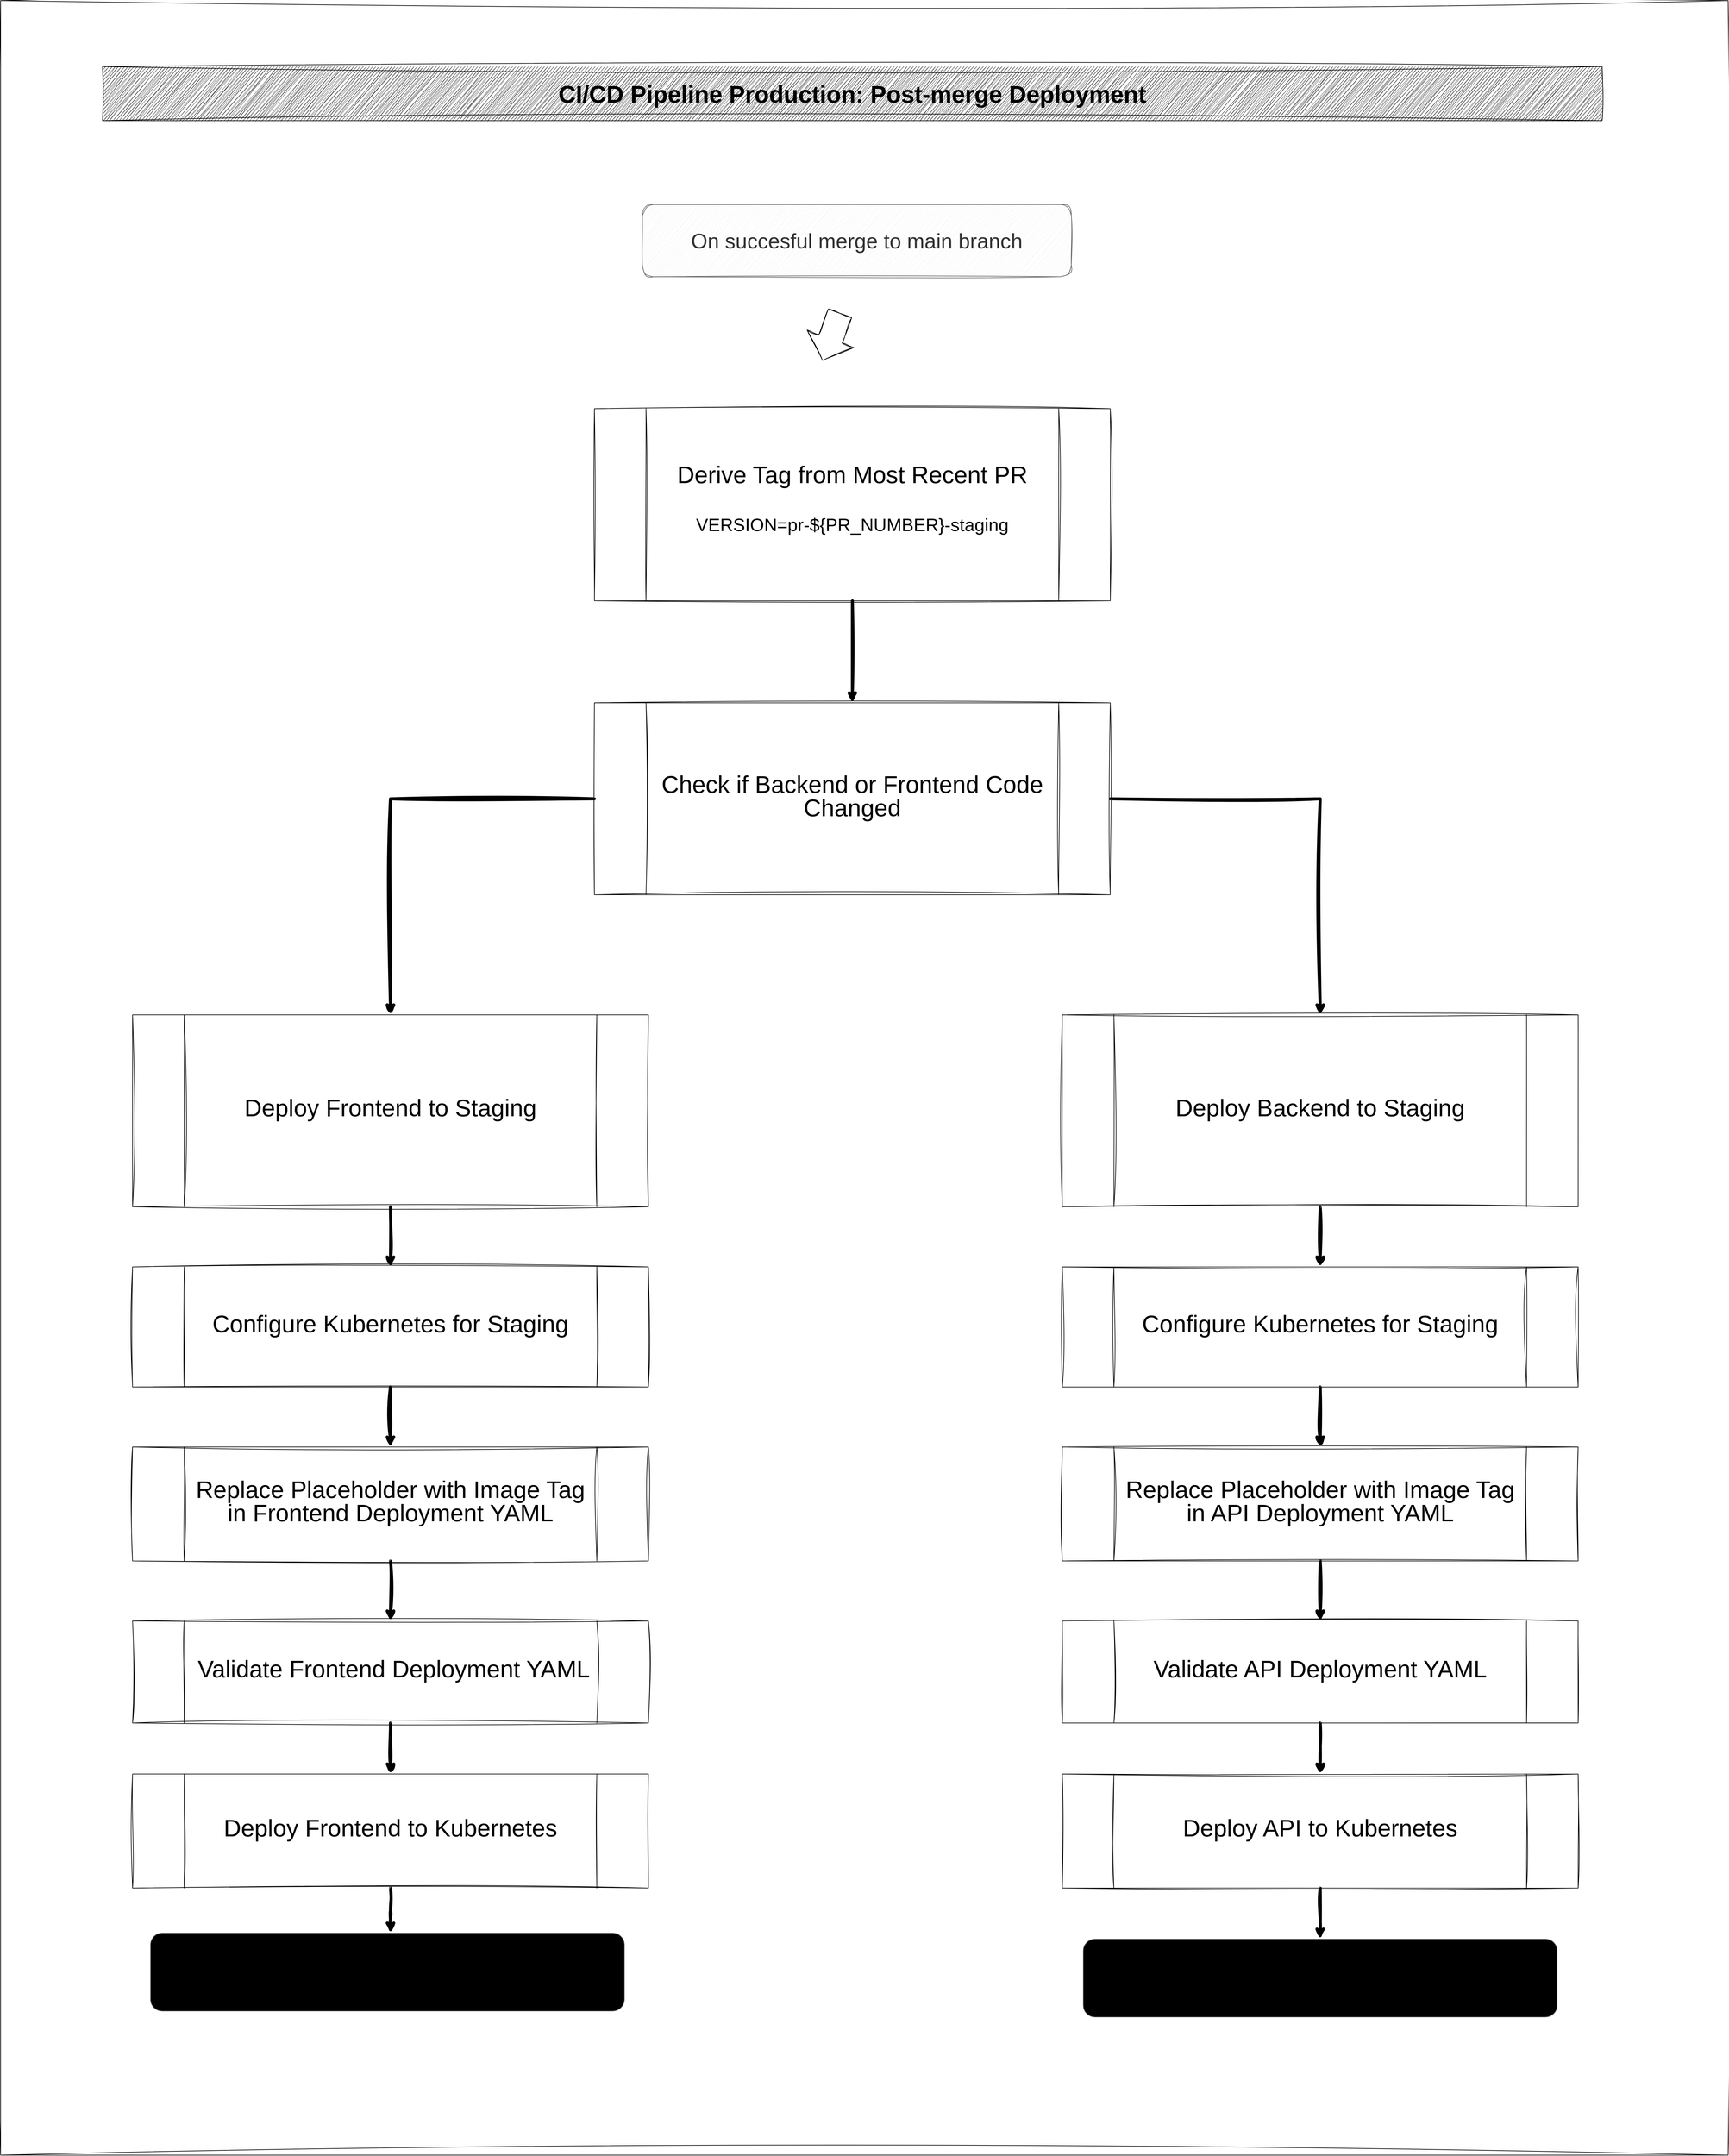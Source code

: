 <mxfile version="26.0.4">
  <diagram name="Page-1" id="xsqAvJYtiU9paK9qQnPt">
    <mxGraphModel dx="6210" dy="3925" grid="1" gridSize="10" guides="1" tooltips="1" connect="1" arrows="1" fold="1" page="1" pageScale="1" pageWidth="4000" pageHeight="3000" math="0" shadow="0">
      <root>
        <mxCell id="0" />
        <mxCell id="1" parent="0" />
        <mxCell id="g_kRiC7rcgScj7BYL8Py-22" value="" style="rounded=0;whiteSpace=wrap;html=1;fillColor=light-dark(#FFFFFF,#000000);sketch=1;curveFitting=1;jiggle=2;" vertex="1" parent="1">
          <mxGeometry x="620" y="230" width="2880" height="3590" as="geometry" />
        </mxCell>
        <mxCell id="g_kRiC7rcgScj7BYL8Py-23" value="&lt;span style=&quot;font-size: 40px;&quot;&gt;&lt;b&gt;CI/CD Pipeline Production: Post-merge Deployment&lt;/b&gt;&lt;/span&gt;" style="rounded=0;whiteSpace=wrap;html=1;fillColor=light-dark(#000000,#FF3333);sketch=1;curveFitting=1;jiggle=2;fillStyle=hachure;" vertex="1" parent="1">
          <mxGeometry x="790" y="340" width="2500" height="90" as="geometry" />
        </mxCell>
        <mxCell id="g_kRiC7rcgScj7BYL8Py-24" style="edgeStyle=orthogonalEdgeStyle;rounded=0;orthogonalLoop=1;jettySize=auto;html=1;exitX=0.5;exitY=1;exitDx=0;exitDy=0;entryX=0.5;entryY=0;entryDx=0;entryDy=0;strokeWidth=5;startArrow=none;startFill=0;sketch=1;curveFitting=1;jiggle=2;" edge="1" parent="1" source="g_kRiC7rcgScj7BYL8Py-25" target="g_kRiC7rcgScj7BYL8Py-28">
          <mxGeometry relative="1" as="geometry" />
        </mxCell>
        <mxCell id="g_kRiC7rcgScj7BYL8Py-25" value="&lt;font style=&quot;line-height: 240%; font-size: 40px;&quot;&gt;&lt;font style=&quot;color: light-dark(rgb(0, 0, 0), rgb(178, 190, 129));&quot;&gt;Derive Tag&lt;/font&gt; from Most Recent PR&lt;/font&gt;&lt;div style=&quot;line-height: 240%;&quot;&gt;&lt;span style=&quot;font-size: 30px; background-color: transparent; line-height: 240%;&quot;&gt;&lt;font style=&quot;color: light-dark(rgb(0, 0, 0), rgb(231, 209, 187));&quot;&gt;VERSION=pr-${PR_NUMBER}-staging&lt;/font&gt;&lt;/span&gt;&lt;div&gt;&lt;font style=&quot;&quot;&gt;&lt;div style=&quot;font-size: 35px;&quot;&gt;&lt;br&gt;&lt;/div&gt;&lt;/font&gt;&lt;/div&gt;&lt;/div&gt;" style="shape=process;whiteSpace=wrap;html=1;backgroundOutline=1;sketch=1;curveFitting=1;jiggle=2;fillColor=light-dark(#FFFFFF,#000000);" vertex="1" parent="1">
          <mxGeometry x="1610" y="910" width="860" height="320" as="geometry" />
        </mxCell>
        <mxCell id="g_kRiC7rcgScj7BYL8Py-26" style="edgeStyle=orthogonalEdgeStyle;rounded=0;orthogonalLoop=1;jettySize=auto;html=1;exitX=0;exitY=0.5;exitDx=0;exitDy=0;entryX=0.5;entryY=0;entryDx=0;entryDy=0;strokeWidth=5;sketch=1;curveFitting=1;jiggle=2;" edge="1" parent="1" source="g_kRiC7rcgScj7BYL8Py-28" target="g_kRiC7rcgScj7BYL8Py-30">
          <mxGeometry relative="1" as="geometry" />
        </mxCell>
        <mxCell id="g_kRiC7rcgScj7BYL8Py-27" style="edgeStyle=orthogonalEdgeStyle;rounded=0;orthogonalLoop=1;jettySize=auto;html=1;exitX=1;exitY=0.5;exitDx=0;exitDy=0;entryX=0.5;entryY=0;entryDx=0;entryDy=0;strokeWidth=5;sketch=1;curveFitting=1;jiggle=2;" edge="1" parent="1" source="g_kRiC7rcgScj7BYL8Py-28" target="g_kRiC7rcgScj7BYL8Py-32">
          <mxGeometry relative="1" as="geometry" />
        </mxCell>
        <mxCell id="g_kRiC7rcgScj7BYL8Py-28" value="&lt;div style=&quot;line-height: 240%;&quot;&gt;&lt;span style=&quot;background-color: transparent; line-height: 240%;&quot;&gt;&lt;span style=&quot;font-size: 40px;&quot;&gt;Check if Backend or Frontend Code Changed&lt;/span&gt;&lt;/span&gt;&lt;/div&gt;" style="shape=process;whiteSpace=wrap;html=1;backgroundOutline=1;sketch=1;curveFitting=1;jiggle=2;fillColor=light-dark(#FFFFFF,#000000);" vertex="1" parent="1">
          <mxGeometry x="1610" y="1400" width="860" height="320" as="geometry" />
        </mxCell>
        <mxCell id="g_kRiC7rcgScj7BYL8Py-29" style="edgeStyle=orthogonalEdgeStyle;rounded=0;orthogonalLoop=1;jettySize=auto;html=1;exitX=0.5;exitY=1;exitDx=0;exitDy=0;entryX=0.5;entryY=0;entryDx=0;entryDy=0;strokeWidth=5;sketch=1;curveFitting=1;jiggle=2;" edge="1" parent="1" source="g_kRiC7rcgScj7BYL8Py-30" target="g_kRiC7rcgScj7BYL8Py-34">
          <mxGeometry relative="1" as="geometry" />
        </mxCell>
        <mxCell id="g_kRiC7rcgScj7BYL8Py-30" value="&lt;div style=&quot;line-height: 240%;&quot;&gt;&lt;span style=&quot;font-size: 40px;&quot;&gt;&lt;font style=&quot;color: light-dark(rgb(0, 0, 0), rgb(178, 190, 129));&quot;&gt;Deploy Frontend to Staging&lt;/font&gt;&lt;/span&gt;&lt;/div&gt;" style="shape=process;whiteSpace=wrap;html=1;backgroundOutline=1;sketch=1;curveFitting=1;jiggle=2;gradientColor=none;fillColor=light-dark(#FFFFFF,#000000);" vertex="1" parent="1">
          <mxGeometry x="840" y="1920" width="860" height="320" as="geometry" />
        </mxCell>
        <mxCell id="g_kRiC7rcgScj7BYL8Py-31" style="edgeStyle=orthogonalEdgeStyle;rounded=0;orthogonalLoop=1;jettySize=auto;html=1;exitX=0.5;exitY=1;exitDx=0;exitDy=0;entryX=0.5;entryY=0;entryDx=0;entryDy=0;strokeWidth=5;sketch=1;curveFitting=1;jiggle=2;" edge="1" parent="1" source="g_kRiC7rcgScj7BYL8Py-32" target="g_kRiC7rcgScj7BYL8Py-36">
          <mxGeometry relative="1" as="geometry" />
        </mxCell>
        <mxCell id="g_kRiC7rcgScj7BYL8Py-32" value="&lt;div style=&quot;line-height: 240%;&quot;&gt;&lt;span style=&quot;font-size: 40px;&quot;&gt;&lt;font style=&quot;color: light-dark(rgb(0, 0, 0), rgb(178, 190, 129));&quot;&gt;Deploy Backend to Staging&lt;/font&gt;&lt;/span&gt;&lt;/div&gt;" style="shape=process;whiteSpace=wrap;html=1;backgroundOutline=1;sketch=1;curveFitting=1;jiggle=2;fillColor=light-dark(#FFFFFF,#000000);" vertex="1" parent="1">
          <mxGeometry x="2390" y="1920" width="860" height="320" as="geometry" />
        </mxCell>
        <mxCell id="g_kRiC7rcgScj7BYL8Py-33" style="edgeStyle=orthogonalEdgeStyle;rounded=0;orthogonalLoop=1;jettySize=auto;html=1;exitX=0.5;exitY=1;exitDx=0;exitDy=0;entryX=0.5;entryY=0;entryDx=0;entryDy=0;strokeWidth=5;sketch=1;curveFitting=1;jiggle=2;" edge="1" parent="1" source="g_kRiC7rcgScj7BYL8Py-34" target="g_kRiC7rcgScj7BYL8Py-38">
          <mxGeometry relative="1" as="geometry" />
        </mxCell>
        <mxCell id="g_kRiC7rcgScj7BYL8Py-34" value="&lt;div style=&quot;line-height: 240%;&quot;&gt;&lt;span style=&quot;font-size: 40px;&quot;&gt;Configure Kubernetes for Staging&lt;/span&gt;&lt;/div&gt;" style="shape=process;whiteSpace=wrap;html=1;backgroundOutline=1;sketch=1;curveFitting=1;jiggle=2;fillColor=light-dark(#FFFFFF,#000000);" vertex="1" parent="1">
          <mxGeometry x="840" y="2340" width="860" height="200" as="geometry" />
        </mxCell>
        <mxCell id="g_kRiC7rcgScj7BYL8Py-35" style="edgeStyle=orthogonalEdgeStyle;rounded=0;orthogonalLoop=1;jettySize=auto;html=1;exitX=0.5;exitY=1;exitDx=0;exitDy=0;entryX=0.5;entryY=0;entryDx=0;entryDy=0;strokeWidth=5;sketch=1;curveFitting=1;jiggle=2;" edge="1" parent="1" source="g_kRiC7rcgScj7BYL8Py-36" target="g_kRiC7rcgScj7BYL8Py-44">
          <mxGeometry relative="1" as="geometry" />
        </mxCell>
        <mxCell id="g_kRiC7rcgScj7BYL8Py-36" value="&lt;div style=&quot;line-height: 240%;&quot;&gt;&lt;span style=&quot;font-size: 40px;&quot;&gt;Configure Kubernetes for Staging&lt;/span&gt;&lt;/div&gt;" style="shape=process;whiteSpace=wrap;html=1;backgroundOutline=1;sketch=1;curveFitting=1;jiggle=2;fillColor=light-dark(#FFFFFF,#000000);" vertex="1" parent="1">
          <mxGeometry x="2390" y="2340" width="860" height="200" as="geometry" />
        </mxCell>
        <mxCell id="g_kRiC7rcgScj7BYL8Py-37" style="edgeStyle=orthogonalEdgeStyle;rounded=0;orthogonalLoop=1;jettySize=auto;html=1;exitX=0.5;exitY=1;exitDx=0;exitDy=0;entryX=0.5;entryY=0;entryDx=0;entryDy=0;strokeWidth=5;sketch=1;curveFitting=1;jiggle=2;" edge="1" parent="1" source="g_kRiC7rcgScj7BYL8Py-38" target="g_kRiC7rcgScj7BYL8Py-40">
          <mxGeometry relative="1" as="geometry" />
        </mxCell>
        <mxCell id="g_kRiC7rcgScj7BYL8Py-38" value="&lt;div style=&quot;line-height: 240%;&quot;&gt;&lt;span style=&quot;font-size: 40px;&quot;&gt;Replace Placeholder with Image Tag in Frontend Deployment YAML&lt;/span&gt;&lt;/div&gt;" style="shape=process;whiteSpace=wrap;html=1;backgroundOutline=1;sketch=1;curveFitting=1;jiggle=2;fillColor=light-dark(#FFFFFF,#000000);" vertex="1" parent="1">
          <mxGeometry x="840" y="2640" width="860" height="190" as="geometry" />
        </mxCell>
        <mxCell id="g_kRiC7rcgScj7BYL8Py-39" style="edgeStyle=orthogonalEdgeStyle;rounded=0;orthogonalLoop=1;jettySize=auto;html=1;exitX=0.5;exitY=1;exitDx=0;exitDy=0;entryX=0.5;entryY=0;entryDx=0;entryDy=0;strokeWidth=5;sketch=1;curveFitting=1;jiggle=2;" edge="1" parent="1" source="g_kRiC7rcgScj7BYL8Py-40" target="g_kRiC7rcgScj7BYL8Py-42">
          <mxGeometry relative="1" as="geometry" />
        </mxCell>
        <mxCell id="g_kRiC7rcgScj7BYL8Py-40" value="&lt;div style=&quot;line-height: 240%;&quot;&gt;&lt;span style=&quot;font-size: 40px;&quot;&gt;&amp;nbsp;Validate Frontend Deployment YAML&lt;/span&gt;&lt;/div&gt;" style="shape=process;whiteSpace=wrap;html=1;backgroundOutline=1;sketch=1;curveFitting=1;jiggle=2;fillColor=light-dark(#FFFFFF,#000000);" vertex="1" parent="1">
          <mxGeometry x="840" y="2930" width="860" height="170" as="geometry" />
        </mxCell>
        <mxCell id="g_kRiC7rcgScj7BYL8Py-41" style="edgeStyle=orthogonalEdgeStyle;rounded=0;orthogonalLoop=1;jettySize=auto;html=1;exitX=0.5;exitY=1;exitDx=0;exitDy=0;entryX=0.5;entryY=0;entryDx=0;entryDy=0;strokeWidth=5;sketch=1;curveFitting=1;jiggle=2;" edge="1" parent="1" source="g_kRiC7rcgScj7BYL8Py-42">
          <mxGeometry relative="1" as="geometry">
            <mxPoint x="1270" y="3450" as="targetPoint" />
          </mxGeometry>
        </mxCell>
        <mxCell id="g_kRiC7rcgScj7BYL8Py-42" value="&lt;div style=&quot;line-height: 240%;&quot;&gt;&lt;span style=&quot;font-size: 40px;&quot;&gt;Deploy Frontend to Kubernetes&lt;/span&gt;&lt;/div&gt;" style="shape=process;whiteSpace=wrap;html=1;backgroundOutline=1;sketch=1;curveFitting=1;jiggle=2;fillColor=light-dark(#FFFFFF,#000000);" vertex="1" parent="1">
          <mxGeometry x="840" y="3185" width="860" height="190" as="geometry" />
        </mxCell>
        <mxCell id="g_kRiC7rcgScj7BYL8Py-43" style="edgeStyle=orthogonalEdgeStyle;rounded=0;orthogonalLoop=1;jettySize=auto;html=1;exitX=0.5;exitY=1;exitDx=0;exitDy=0;entryX=0.5;entryY=0;entryDx=0;entryDy=0;strokeWidth=5;sketch=1;curveFitting=1;jiggle=2;" edge="1" parent="1" source="g_kRiC7rcgScj7BYL8Py-44" target="g_kRiC7rcgScj7BYL8Py-46">
          <mxGeometry relative="1" as="geometry" />
        </mxCell>
        <mxCell id="g_kRiC7rcgScj7BYL8Py-44" value="&lt;div style=&quot;line-height: 240%;&quot;&gt;&lt;span style=&quot;font-size: 40px;&quot;&gt;Replace Placeholder with Image Tag in API Deployment YAML&lt;/span&gt;&lt;/div&gt;" style="shape=process;whiteSpace=wrap;html=1;backgroundOutline=1;sketch=1;curveFitting=1;jiggle=2;fillColor=light-dark(#FFFFFF,#000000);" vertex="1" parent="1">
          <mxGeometry x="2390" y="2640" width="860" height="190" as="geometry" />
        </mxCell>
        <mxCell id="g_kRiC7rcgScj7BYL8Py-45" style="edgeStyle=orthogonalEdgeStyle;rounded=0;orthogonalLoop=1;jettySize=auto;html=1;exitX=0.5;exitY=1;exitDx=0;exitDy=0;entryX=0.5;entryY=0;entryDx=0;entryDy=0;strokeWidth=5;sketch=1;curveFitting=1;jiggle=2;" edge="1" parent="1" source="g_kRiC7rcgScj7BYL8Py-46" target="g_kRiC7rcgScj7BYL8Py-48">
          <mxGeometry relative="1" as="geometry" />
        </mxCell>
        <mxCell id="g_kRiC7rcgScj7BYL8Py-46" value="&lt;div style=&quot;line-height: 240%;&quot;&gt;&lt;span style=&quot;font-size: 40px;&quot;&gt;Validate API Deployment YAML&lt;/span&gt;&lt;/div&gt;" style="shape=process;whiteSpace=wrap;html=1;backgroundOutline=1;sketch=1;curveFitting=1;jiggle=2;fillColor=light-dark(#FFFFFF,#000000);" vertex="1" parent="1">
          <mxGeometry x="2390" y="2930" width="860" height="170" as="geometry" />
        </mxCell>
        <mxCell id="g_kRiC7rcgScj7BYL8Py-47" style="edgeStyle=orthogonalEdgeStyle;rounded=0;orthogonalLoop=1;jettySize=auto;html=1;exitX=0.5;exitY=1;exitDx=0;exitDy=0;entryX=0.5;entryY=0;entryDx=0;entryDy=0;strokeWidth=5;sketch=1;curveFitting=1;jiggle=2;" edge="1" parent="1" source="g_kRiC7rcgScj7BYL8Py-48" target="g_kRiC7rcgScj7BYL8Py-51">
          <mxGeometry relative="1" as="geometry" />
        </mxCell>
        <mxCell id="g_kRiC7rcgScj7BYL8Py-48" value="&lt;div style=&quot;line-height: 240%;&quot;&gt;&lt;span style=&quot;font-size: 40px;&quot;&gt;Deploy API to Kubernetes&lt;/span&gt;&lt;/div&gt;" style="shape=process;whiteSpace=wrap;html=1;backgroundOutline=1;sketch=1;curveFitting=1;jiggle=2;fillColor=light-dark(#FFFFFF,#000000);" vertex="1" parent="1">
          <mxGeometry x="2390" y="3185" width="860" height="190" as="geometry" />
        </mxCell>
        <mxCell id="g_kRiC7rcgScj7BYL8Py-49" value="&lt;font style=&quot;font-size: 35px;&quot;&gt;On succesful merge to main branch&lt;/font&gt;" style="rounded=1;whiteSpace=wrap;html=1;fillStyle=dots;fillColor=#f5f5f5;strokeColor=#666666;fontColor=#333333;sketch=1;curveFitting=1;jiggle=2;" vertex="1" parent="1">
          <mxGeometry x="1690" y="570" width="715" height="120" as="geometry" />
        </mxCell>
        <mxCell id="g_kRiC7rcgScj7BYL8Py-50" value="" style="shape=flexArrow;endArrow=classic;html=1;rounded=0;sketch=1;curveFitting=1;jiggle=2;endWidth=40.769;endSize=12.462;width=41.429;exitX=0.486;exitY=0.145;exitDx=0;exitDy=0;exitPerimeter=0;" edge="1" parent="1" source="g_kRiC7rcgScj7BYL8Py-22">
          <mxGeometry width="50" height="50" relative="1" as="geometry">
            <mxPoint x="2010.5" y="740" as="sourcePoint" />
            <mxPoint x="1990" y="830" as="targetPoint" />
          </mxGeometry>
        </mxCell>
        <mxCell id="g_kRiC7rcgScj7BYL8Py-51" value="&lt;div&gt;&lt;span style=&quot;font-size: 40px; background-color: transparent; color: light-dark(rgb(0, 0, 0), rgb(255, 255, 255));&quot;&gt;https://api.staging.eliasdebock.com&lt;/span&gt;&lt;/div&gt;" style="rounded=1;whiteSpace=wrap;html=1;fillColor=light-dark(#FFFFFF,#1A1A1A);fillStyle=zigzag-line;strokeColor=light-dark(#666666,#959595);" vertex="1" parent="1">
          <mxGeometry x="2425" y="3460" width="790" height="130" as="geometry" />
        </mxCell>
        <mxCell id="g_kRiC7rcgScj7BYL8Py-52" value="&lt;div&gt;&lt;span style=&quot;font-size: 40px; background-color: transparent; color: light-dark(rgb(0, 0, 0), rgb(255, 255, 255));&quot;&gt;https://app.staging.eliasdebock.com&lt;/span&gt;&lt;/div&gt;" style="rounded=1;whiteSpace=wrap;html=1;fillColor=light-dark(#FFFFFF,#1A1A1A);fillStyle=zigzag-line;strokeColor=light-dark(#666666,#959595);" vertex="1" parent="1">
          <mxGeometry x="870" y="3450" width="790" height="130" as="geometry" />
        </mxCell>
      </root>
    </mxGraphModel>
  </diagram>
</mxfile>
